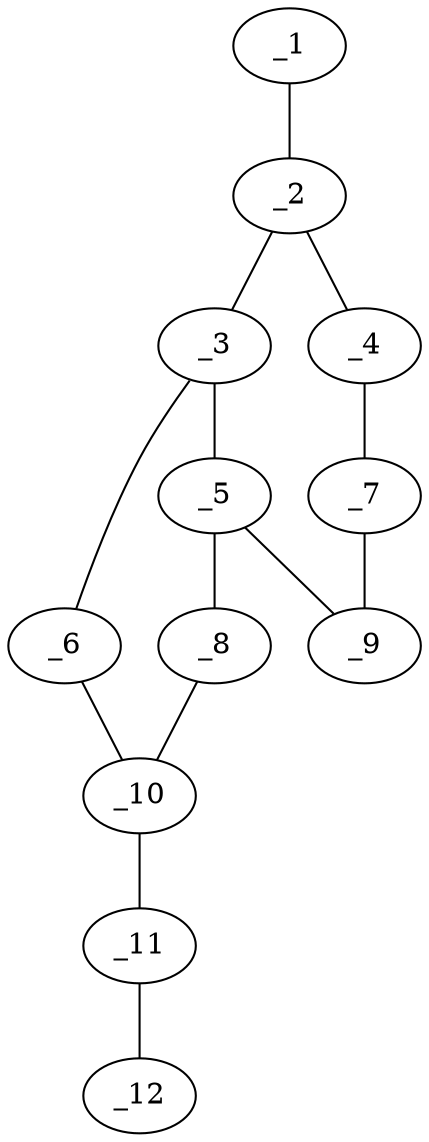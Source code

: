 graph molid36921 {
	_1	 [charge=0,
		chem=2,
		symbol="O  ",
		x="2.866",
		y="1.5"];
	_2	 [charge=0,
		chem=1,
		symbol="C  ",
		x="2.866",
		y="0.5"];
	_1 -- _2	 [valence=1];
	_3	 [charge=0,
		chem=1,
		symbol="C  ",
		x="3.7321",
		y=0];
	_2 -- _3	 [valence=2];
	_4	 [charge=0,
		chem=4,
		symbol="N  ",
		x=2,
		y=0];
	_2 -- _4	 [valence=1];
	_5	 [charge=0,
		chem=1,
		symbol="C  ",
		x="3.7321",
		y="-1"];
	_3 -- _5	 [valence=1];
	_6	 [charge=0,
		chem=4,
		symbol="N  ",
		x="4.6831",
		y="0.309"];
	_3 -- _6	 [valence=1];
	_7	 [charge=0,
		chem=1,
		symbol="C  ",
		x=2,
		y="-1"];
	_4 -- _7	 [valence=2];
	_8	 [charge=0,
		chem=4,
		symbol="N  ",
		x="4.6831",
		y="-1.309"];
	_5 -- _8	 [valence=1];
	_9	 [charge=0,
		chem=4,
		symbol="N  ",
		x="2.866",
		y="-1.5"];
	_5 -- _9	 [valence=2];
	_10	 [charge=0,
		chem=1,
		symbol="C  ",
		x="5.2709",
		y="-0.5"];
	_6 -- _10	 [valence=2];
	_7 -- _9	 [valence=1];
	_8 -- _10	 [valence=1];
	_11	 [charge=1,
		chem=4,
		symbol="N  ",
		x="6.2709",
		y="-0.5"];
	_10 -- _11	 [valence=1];
	_12	 [charge=0,
		chem=4,
		symbol="N  ",
		x="7.2709",
		y="-0.5"];
	_11 -- _12	 [valence=3];
}
